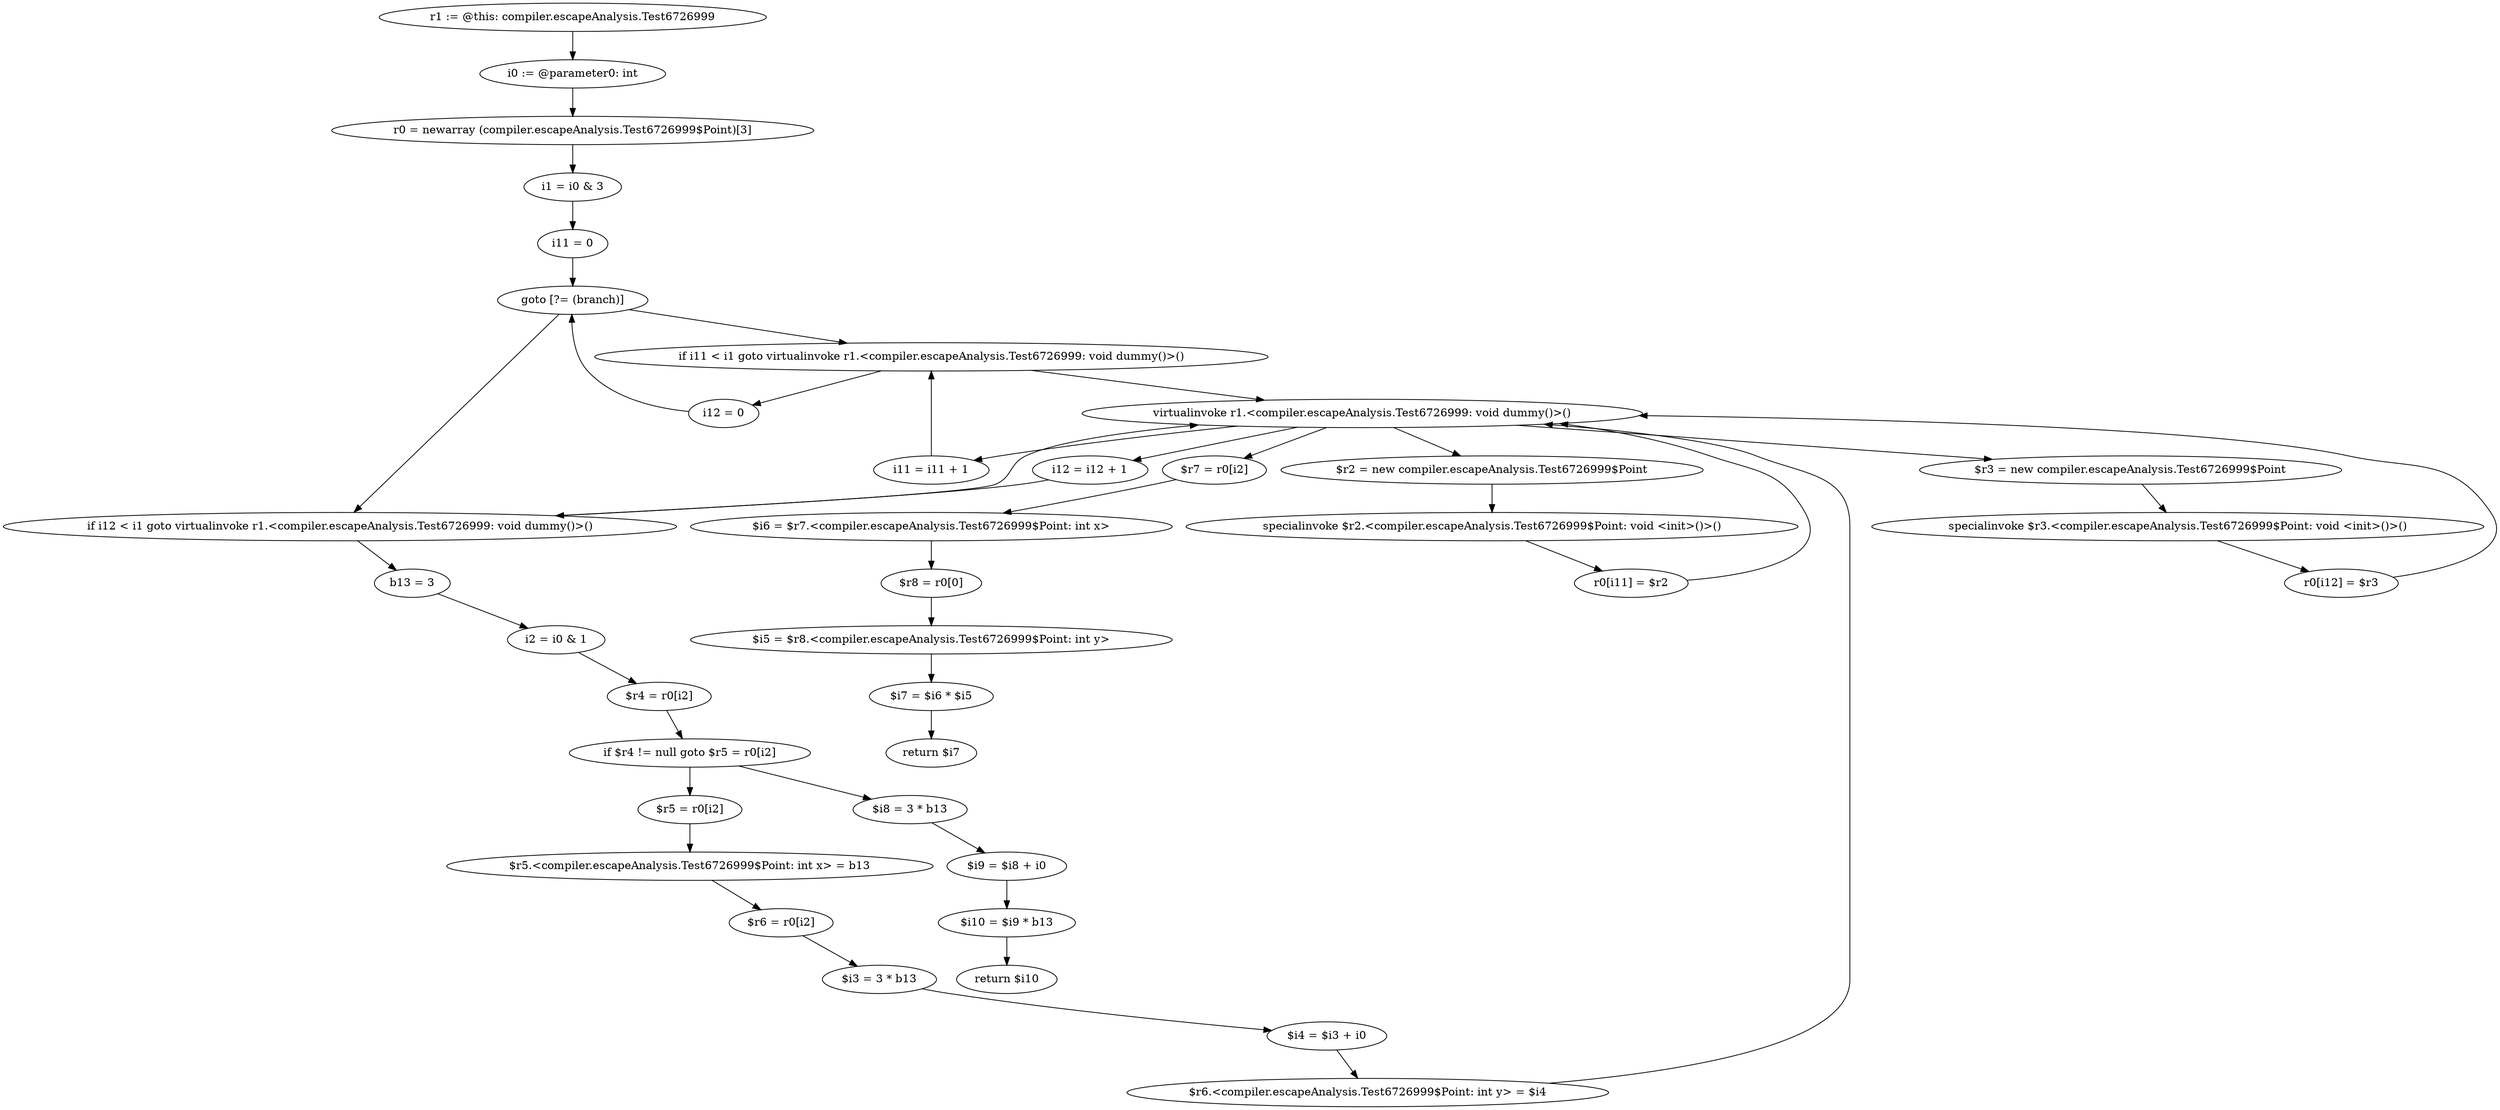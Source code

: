 digraph "unitGraph" {
    "r1 := @this: compiler.escapeAnalysis.Test6726999"
    "i0 := @parameter0: int"
    "r0 = newarray (compiler.escapeAnalysis.Test6726999$Point)[3]"
    "i1 = i0 & 3"
    "i11 = 0"
    "goto [?= (branch)]"
    "virtualinvoke r1.<compiler.escapeAnalysis.Test6726999: void dummy()>()"
    "$r2 = new compiler.escapeAnalysis.Test6726999$Point"
    "specialinvoke $r2.<compiler.escapeAnalysis.Test6726999$Point: void <init>()>()"
    "r0[i11] = $r2"
    "i11 = i11 + 1"
    "if i11 < i1 goto virtualinvoke r1.<compiler.escapeAnalysis.Test6726999: void dummy()>()"
    "i12 = 0"
    "$r3 = new compiler.escapeAnalysis.Test6726999$Point"
    "specialinvoke $r3.<compiler.escapeAnalysis.Test6726999$Point: void <init>()>()"
    "r0[i12] = $r3"
    "i12 = i12 + 1"
    "if i12 < i1 goto virtualinvoke r1.<compiler.escapeAnalysis.Test6726999: void dummy()>()"
    "b13 = 3"
    "i2 = i0 & 1"
    "$r4 = r0[i2]"
    "if $r4 != null goto $r5 = r0[i2]"
    "$i8 = 3 * b13"
    "$i9 = $i8 + i0"
    "$i10 = $i9 * b13"
    "return $i10"
    "$r5 = r0[i2]"
    "$r5.<compiler.escapeAnalysis.Test6726999$Point: int x> = b13"
    "$r6 = r0[i2]"
    "$i3 = 3 * b13"
    "$i4 = $i3 + i0"
    "$r6.<compiler.escapeAnalysis.Test6726999$Point: int y> = $i4"
    "$r7 = r0[i2]"
    "$i6 = $r7.<compiler.escapeAnalysis.Test6726999$Point: int x>"
    "$r8 = r0[0]"
    "$i5 = $r8.<compiler.escapeAnalysis.Test6726999$Point: int y>"
    "$i7 = $i6 * $i5"
    "return $i7"
    "r1 := @this: compiler.escapeAnalysis.Test6726999"->"i0 := @parameter0: int";
    "i0 := @parameter0: int"->"r0 = newarray (compiler.escapeAnalysis.Test6726999$Point)[3]";
    "r0 = newarray (compiler.escapeAnalysis.Test6726999$Point)[3]"->"i1 = i0 & 3";
    "i1 = i0 & 3"->"i11 = 0";
    "i11 = 0"->"goto [?= (branch)]";
    "goto [?= (branch)]"->"if i11 < i1 goto virtualinvoke r1.<compiler.escapeAnalysis.Test6726999: void dummy()>()";
    "virtualinvoke r1.<compiler.escapeAnalysis.Test6726999: void dummy()>()"->"$r2 = new compiler.escapeAnalysis.Test6726999$Point";
    "$r2 = new compiler.escapeAnalysis.Test6726999$Point"->"specialinvoke $r2.<compiler.escapeAnalysis.Test6726999$Point: void <init>()>()";
    "specialinvoke $r2.<compiler.escapeAnalysis.Test6726999$Point: void <init>()>()"->"r0[i11] = $r2";
    "r0[i11] = $r2"->"virtualinvoke r1.<compiler.escapeAnalysis.Test6726999: void dummy()>()";
    "virtualinvoke r1.<compiler.escapeAnalysis.Test6726999: void dummy()>()"->"i11 = i11 + 1";
    "i11 = i11 + 1"->"if i11 < i1 goto virtualinvoke r1.<compiler.escapeAnalysis.Test6726999: void dummy()>()";
    "if i11 < i1 goto virtualinvoke r1.<compiler.escapeAnalysis.Test6726999: void dummy()>()"->"i12 = 0";
    "if i11 < i1 goto virtualinvoke r1.<compiler.escapeAnalysis.Test6726999: void dummy()>()"->"virtualinvoke r1.<compiler.escapeAnalysis.Test6726999: void dummy()>()";
    "i12 = 0"->"goto [?= (branch)]";
    "goto [?= (branch)]"->"if i12 < i1 goto virtualinvoke r1.<compiler.escapeAnalysis.Test6726999: void dummy()>()";
    "virtualinvoke r1.<compiler.escapeAnalysis.Test6726999: void dummy()>()"->"$r3 = new compiler.escapeAnalysis.Test6726999$Point";
    "$r3 = new compiler.escapeAnalysis.Test6726999$Point"->"specialinvoke $r3.<compiler.escapeAnalysis.Test6726999$Point: void <init>()>()";
    "specialinvoke $r3.<compiler.escapeAnalysis.Test6726999$Point: void <init>()>()"->"r0[i12] = $r3";
    "r0[i12] = $r3"->"virtualinvoke r1.<compiler.escapeAnalysis.Test6726999: void dummy()>()";
    "virtualinvoke r1.<compiler.escapeAnalysis.Test6726999: void dummy()>()"->"i12 = i12 + 1";
    "i12 = i12 + 1"->"if i12 < i1 goto virtualinvoke r1.<compiler.escapeAnalysis.Test6726999: void dummy()>()";
    "if i12 < i1 goto virtualinvoke r1.<compiler.escapeAnalysis.Test6726999: void dummy()>()"->"b13 = 3";
    "if i12 < i1 goto virtualinvoke r1.<compiler.escapeAnalysis.Test6726999: void dummy()>()"->"virtualinvoke r1.<compiler.escapeAnalysis.Test6726999: void dummy()>()";
    "b13 = 3"->"i2 = i0 & 1";
    "i2 = i0 & 1"->"$r4 = r0[i2]";
    "$r4 = r0[i2]"->"if $r4 != null goto $r5 = r0[i2]";
    "if $r4 != null goto $r5 = r0[i2]"->"$i8 = 3 * b13";
    "if $r4 != null goto $r5 = r0[i2]"->"$r5 = r0[i2]";
    "$i8 = 3 * b13"->"$i9 = $i8 + i0";
    "$i9 = $i8 + i0"->"$i10 = $i9 * b13";
    "$i10 = $i9 * b13"->"return $i10";
    "$r5 = r0[i2]"->"$r5.<compiler.escapeAnalysis.Test6726999$Point: int x> = b13";
    "$r5.<compiler.escapeAnalysis.Test6726999$Point: int x> = b13"->"$r6 = r0[i2]";
    "$r6 = r0[i2]"->"$i3 = 3 * b13";
    "$i3 = 3 * b13"->"$i4 = $i3 + i0";
    "$i4 = $i3 + i0"->"$r6.<compiler.escapeAnalysis.Test6726999$Point: int y> = $i4";
    "$r6.<compiler.escapeAnalysis.Test6726999$Point: int y> = $i4"->"virtualinvoke r1.<compiler.escapeAnalysis.Test6726999: void dummy()>()";
    "virtualinvoke r1.<compiler.escapeAnalysis.Test6726999: void dummy()>()"->"$r7 = r0[i2]";
    "$r7 = r0[i2]"->"$i6 = $r7.<compiler.escapeAnalysis.Test6726999$Point: int x>";
    "$i6 = $r7.<compiler.escapeAnalysis.Test6726999$Point: int x>"->"$r8 = r0[0]";
    "$r8 = r0[0]"->"$i5 = $r8.<compiler.escapeAnalysis.Test6726999$Point: int y>";
    "$i5 = $r8.<compiler.escapeAnalysis.Test6726999$Point: int y>"->"$i7 = $i6 * $i5";
    "$i7 = $i6 * $i5"->"return $i7";
}
